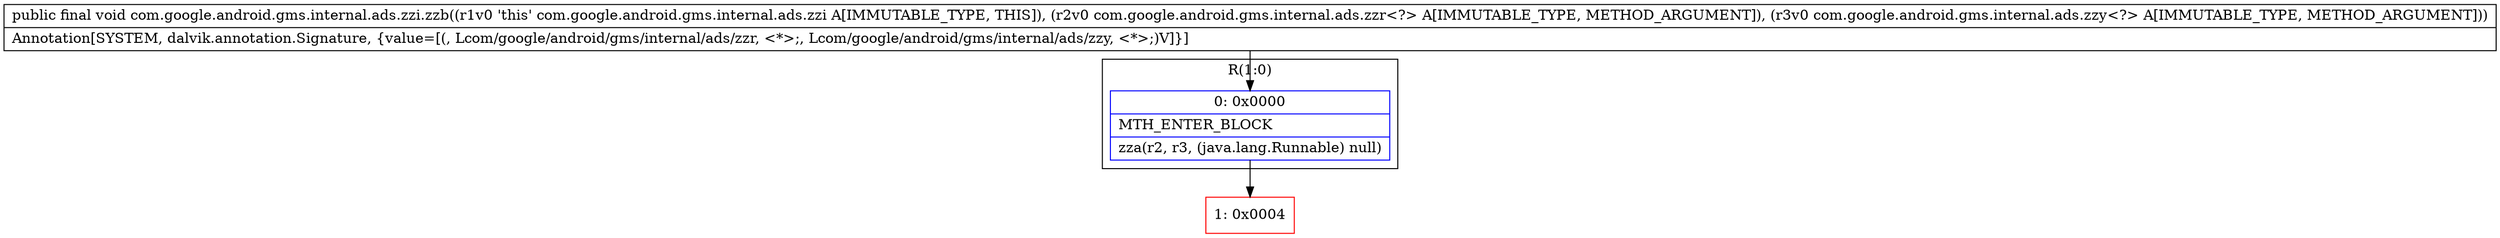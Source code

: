 digraph "CFG forcom.google.android.gms.internal.ads.zzi.zzb(Lcom\/google\/android\/gms\/internal\/ads\/zzr;Lcom\/google\/android\/gms\/internal\/ads\/zzy;)V" {
subgraph cluster_Region_490819024 {
label = "R(1:0)";
node [shape=record,color=blue];
Node_0 [shape=record,label="{0\:\ 0x0000|MTH_ENTER_BLOCK\l|zza(r2, r3, (java.lang.Runnable) null)\l}"];
}
Node_1 [shape=record,color=red,label="{1\:\ 0x0004}"];
MethodNode[shape=record,label="{public final void com.google.android.gms.internal.ads.zzi.zzb((r1v0 'this' com.google.android.gms.internal.ads.zzi A[IMMUTABLE_TYPE, THIS]), (r2v0 com.google.android.gms.internal.ads.zzr\<?\> A[IMMUTABLE_TYPE, METHOD_ARGUMENT]), (r3v0 com.google.android.gms.internal.ads.zzy\<?\> A[IMMUTABLE_TYPE, METHOD_ARGUMENT]))  | Annotation[SYSTEM, dalvik.annotation.Signature, \{value=[(, Lcom\/google\/android\/gms\/internal\/ads\/zzr, \<*\>;, Lcom\/google\/android\/gms\/internal\/ads\/zzy, \<*\>;)V]\}]\l}"];
MethodNode -> Node_0;
Node_0 -> Node_1;
}

